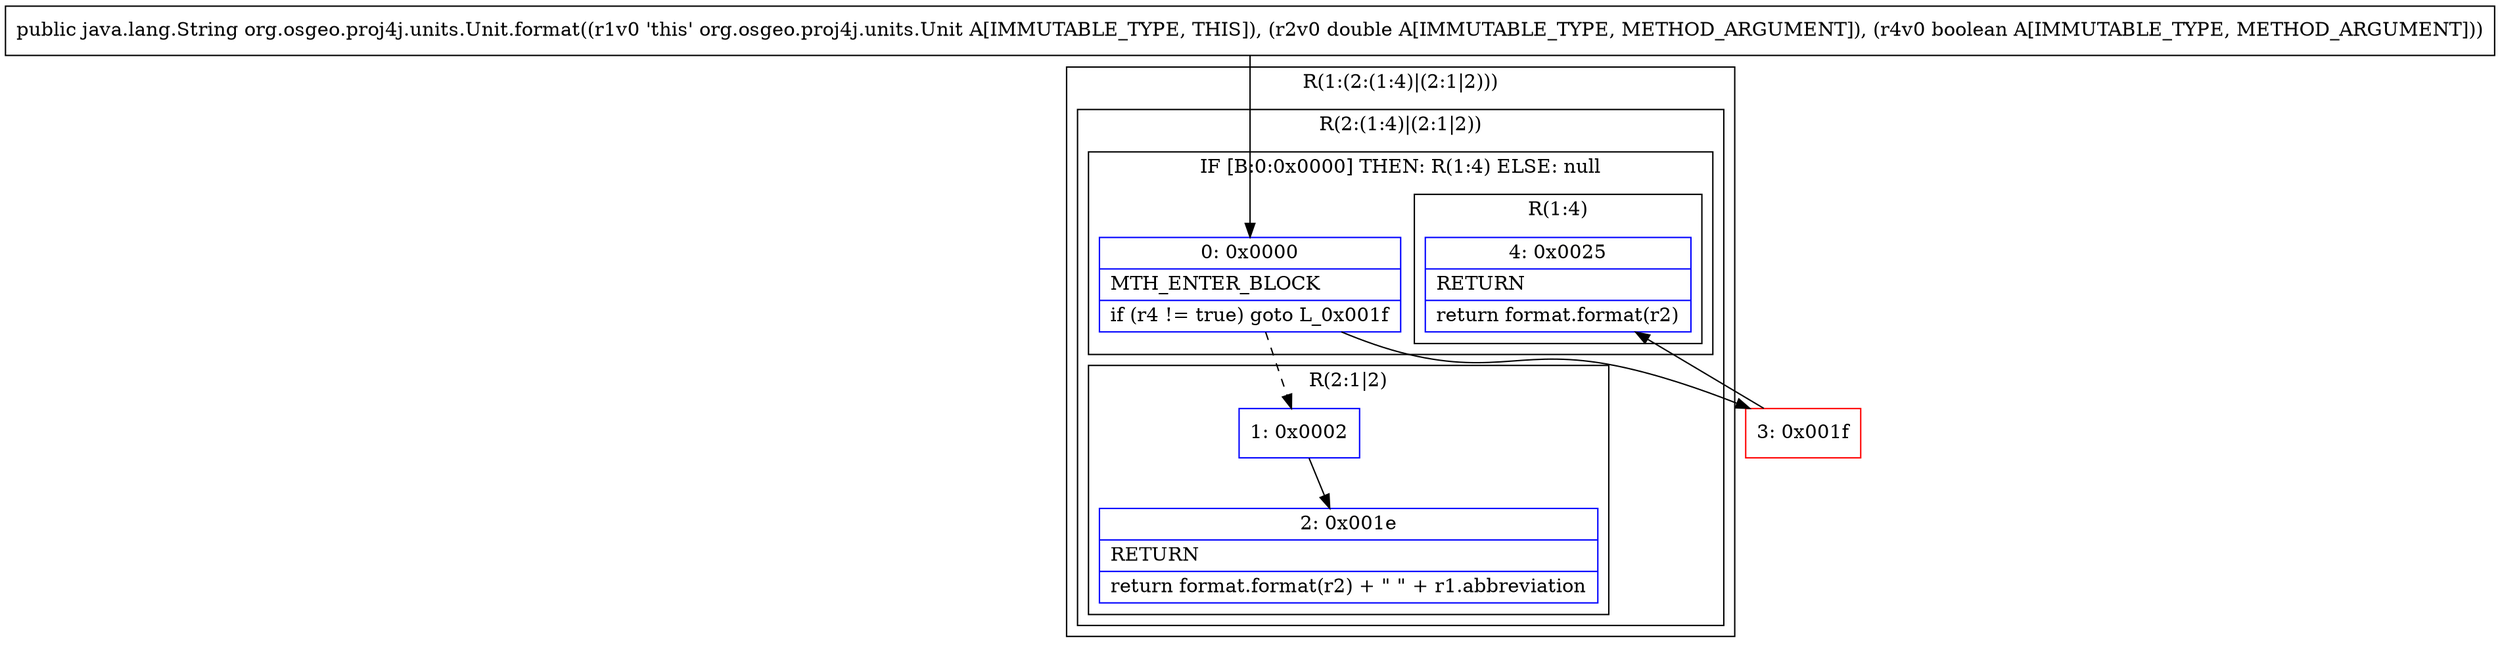 digraph "CFG fororg.osgeo.proj4j.units.Unit.format(DZ)Ljava\/lang\/String;" {
subgraph cluster_Region_322684290 {
label = "R(1:(2:(1:4)|(2:1|2)))";
node [shape=record,color=blue];
subgraph cluster_Region_1780229342 {
label = "R(2:(1:4)|(2:1|2))";
node [shape=record,color=blue];
subgraph cluster_IfRegion_727155822 {
label = "IF [B:0:0x0000] THEN: R(1:4) ELSE: null";
node [shape=record,color=blue];
Node_0 [shape=record,label="{0\:\ 0x0000|MTH_ENTER_BLOCK\l|if (r4 != true) goto L_0x001f\l}"];
subgraph cluster_Region_747206442 {
label = "R(1:4)";
node [shape=record,color=blue];
Node_4 [shape=record,label="{4\:\ 0x0025|RETURN\l|return format.format(r2)\l}"];
}
}
subgraph cluster_Region_1641259244 {
label = "R(2:1|2)";
node [shape=record,color=blue];
Node_1 [shape=record,label="{1\:\ 0x0002}"];
Node_2 [shape=record,label="{2\:\ 0x001e|RETURN\l|return format.format(r2) + \" \" + r1.abbreviation\l}"];
}
}
}
Node_3 [shape=record,color=red,label="{3\:\ 0x001f}"];
MethodNode[shape=record,label="{public java.lang.String org.osgeo.proj4j.units.Unit.format((r1v0 'this' org.osgeo.proj4j.units.Unit A[IMMUTABLE_TYPE, THIS]), (r2v0 double A[IMMUTABLE_TYPE, METHOD_ARGUMENT]), (r4v0 boolean A[IMMUTABLE_TYPE, METHOD_ARGUMENT])) }"];
MethodNode -> Node_0;
Node_0 -> Node_1[style=dashed];
Node_0 -> Node_3;
Node_1 -> Node_2;
Node_3 -> Node_4;
}

